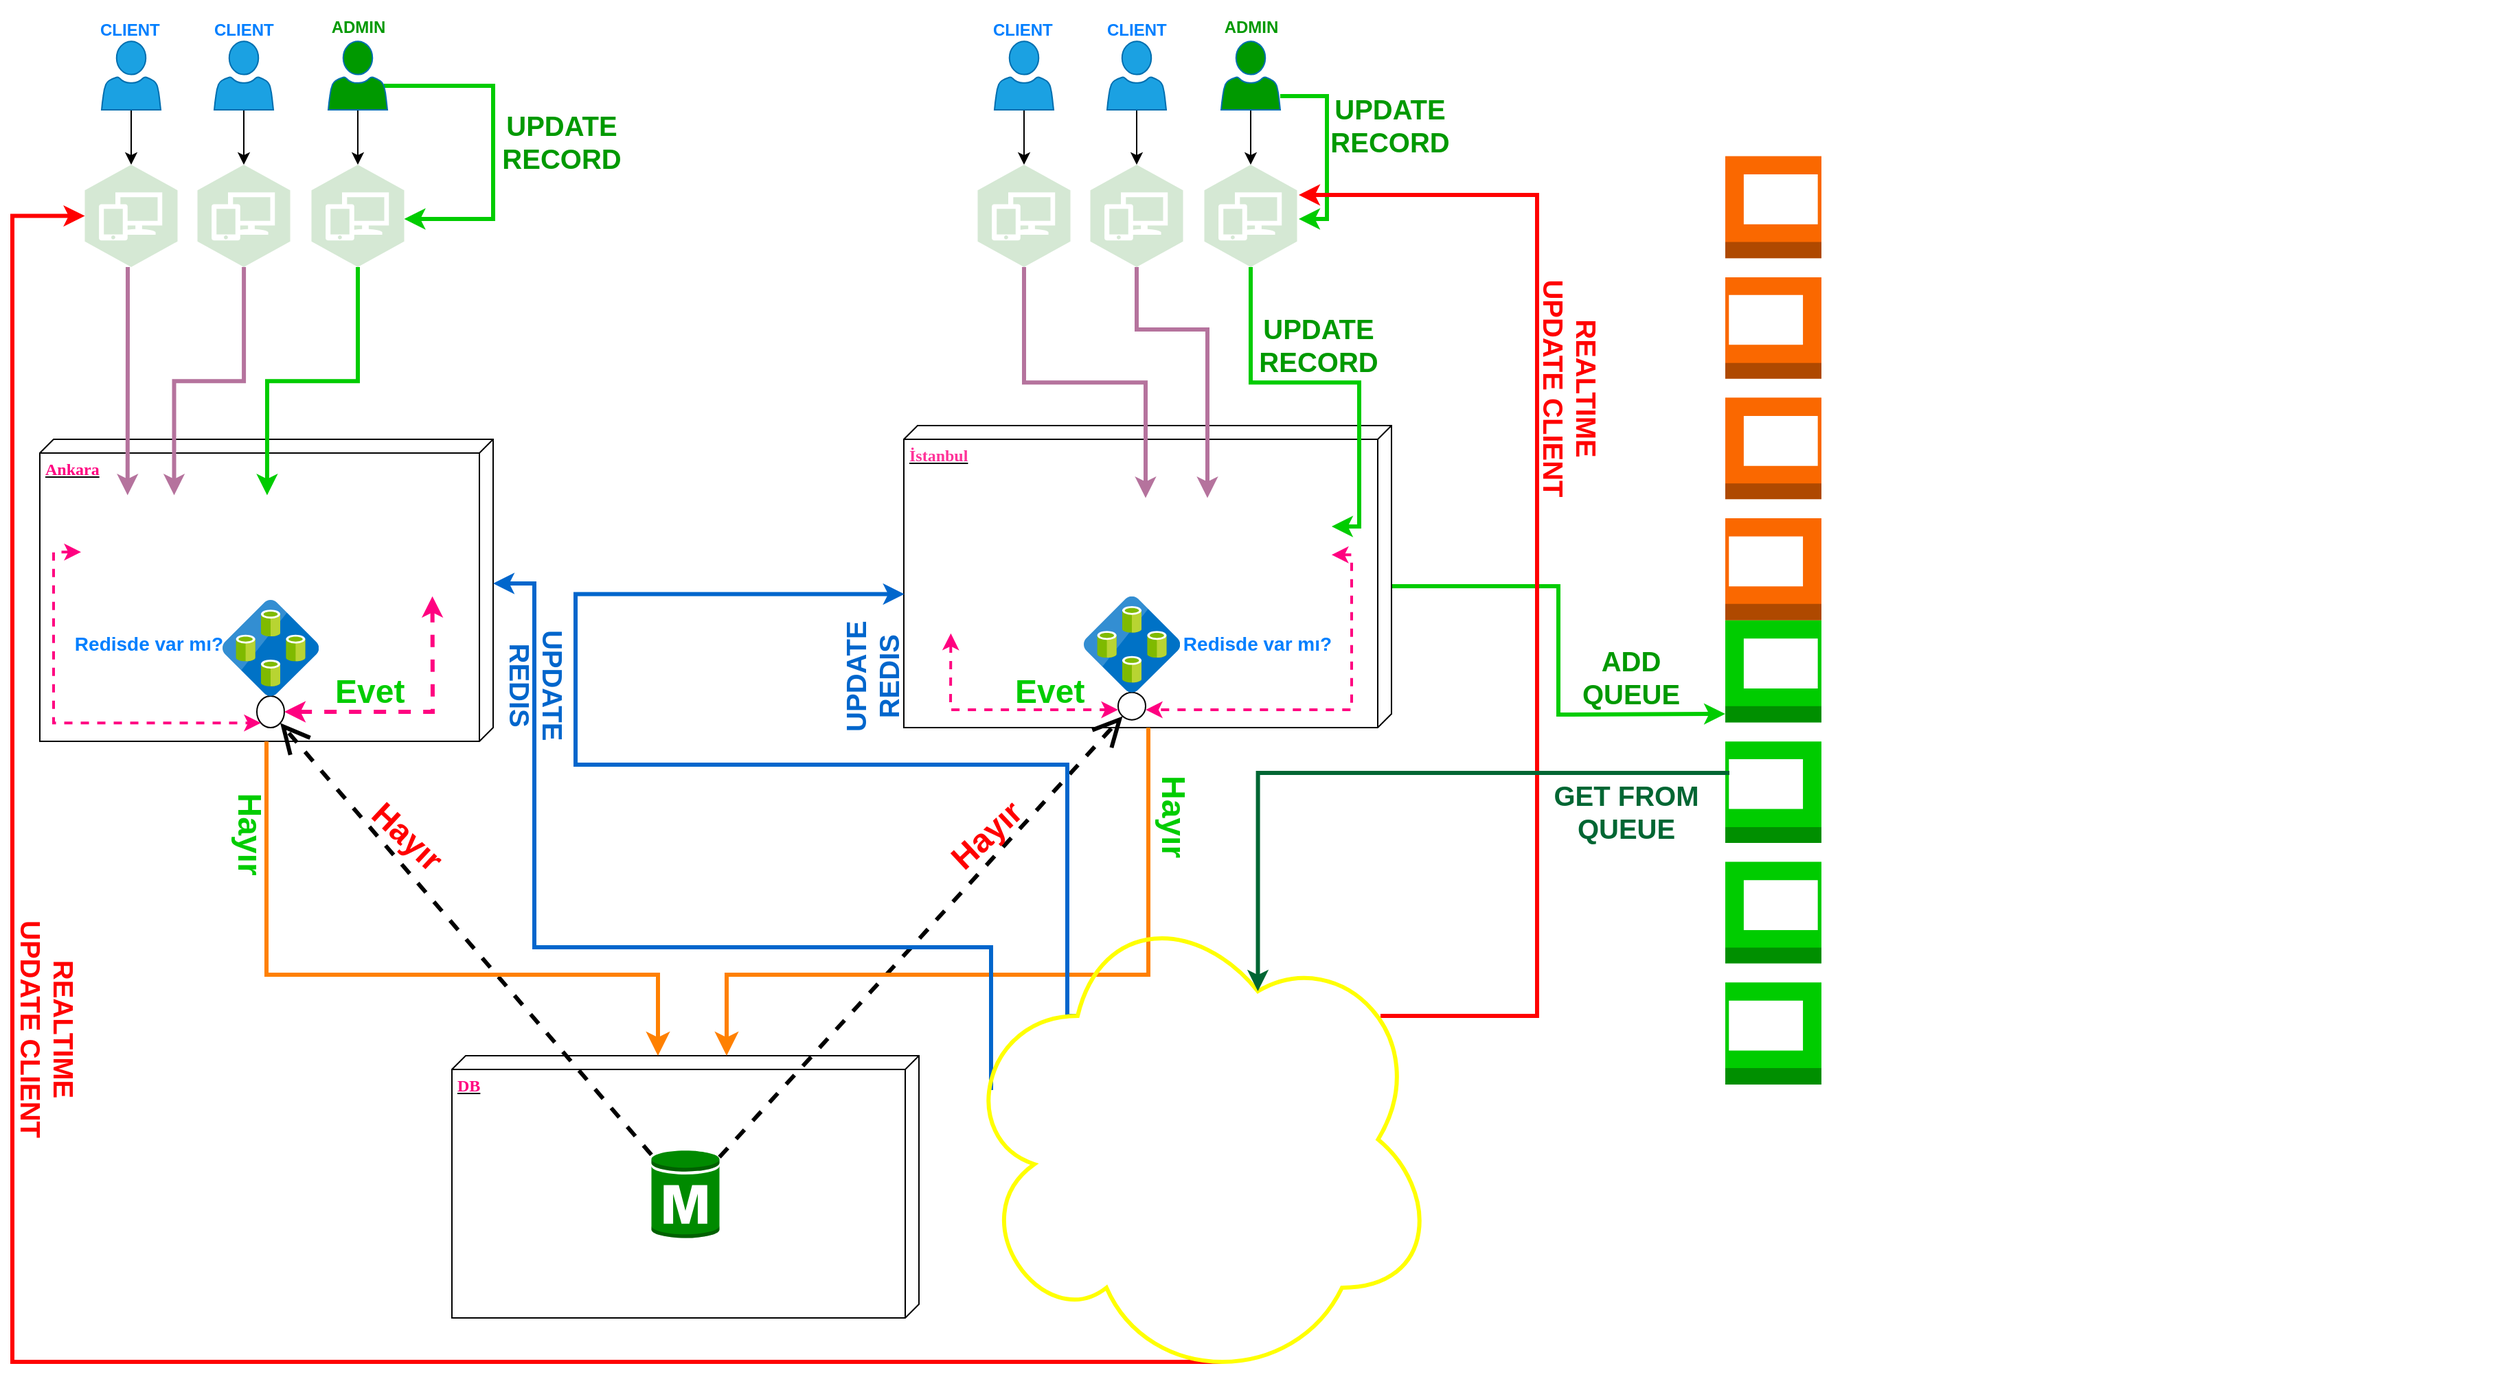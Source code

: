 <mxfile version="12.6.8" type="device"><diagram name="Page-1" id="5f0bae14-7c28-e335-631c-24af17079c00"><mxGraphModel dx="1896" dy="951" grid="1" gridSize="10" guides="1" tooltips="1" connect="1" arrows="1" fold="1" page="1" pageScale="1" pageWidth="1100" pageHeight="850" background="#ffffff" math="0" shadow="0"><root><mxCell id="0"/><mxCell id="1" parent="0"/><mxCell id="39150e848f15840c-1" value="&lt;b&gt;&lt;font color=&quot;#ff0080&quot;&gt;Ankara&lt;/font&gt;&lt;/b&gt;" style="verticalAlign=top;align=left;spacingTop=8;spacingLeft=2;spacingRight=12;shape=cube;size=10;direction=south;fontStyle=4;html=1;rounded=0;shadow=0;comic=0;labelBackgroundColor=none;strokeWidth=1;fontFamily=Verdana;fontSize=12" parent="1" vertex="1"><mxGeometry x="40" y="330" width="330" height="220" as="geometry"/></mxCell><mxCell id="Gszonmn0BmC_HVSUlxoq-52" style="edgeStyle=orthogonalEdgeStyle;rounded=0;orthogonalLoop=1;jettySize=auto;html=1;startArrow=none;startFill=0;endArrow=classic;endFill=1;strokeColor=#00CC00;strokeWidth=3;exitX=0.532;exitY=0;exitDx=0;exitDy=0;exitPerimeter=0;" parent="1" source="39150e848f15840c-2" edge="1"><mxGeometry relative="1" as="geometry"><mxPoint x="1267" y="530" as="targetPoint"/></mxGeometry></mxCell><mxCell id="39150e848f15840c-2" value="&lt;b&gt;&lt;font color=&quot;#ff3399&quot;&gt;İstanbul&lt;/font&gt;&lt;/b&gt;" style="verticalAlign=top;align=left;spacingTop=8;spacingLeft=2;spacingRight=12;shape=cube;size=10;direction=south;fontStyle=4;html=1;rounded=0;shadow=0;comic=0;labelBackgroundColor=none;strokeWidth=1;fontFamily=Verdana;fontSize=12;" parent="1" vertex="1"><mxGeometry x="669" y="320" width="355" height="220" as="geometry"/></mxCell><mxCell id="39150e848f15840c-3" value="&lt;b&gt;&lt;font color=&quot;#ff0080&quot;&gt;DB&lt;/font&gt;&lt;/b&gt;" style="verticalAlign=top;align=left;spacingTop=8;spacingLeft=2;spacingRight=12;shape=cube;size=10;direction=south;fontStyle=4;html=1;rounded=0;shadow=0;comic=0;labelBackgroundColor=none;strokeWidth=1;fontFamily=Verdana;fontSize=12" parent="1" vertex="1"><mxGeometry x="340" y="779" width="340" height="191" as="geometry"/></mxCell><mxCell id="39150e848f15840c-6" value="" style="ellipse;whiteSpace=wrap;html=1;rounded=0;shadow=0;comic=0;labelBackgroundColor=none;strokeWidth=1;fontFamily=Verdana;fontSize=12;align=center;" parent="1" vertex="1"><mxGeometry x="198" y="517" width="20" height="23" as="geometry"/></mxCell><mxCell id="39150e848f15840c-9" value="" style="ellipse;whiteSpace=wrap;html=1;rounded=0;shadow=0;comic=0;labelBackgroundColor=none;strokeWidth=1;fontFamily=Verdana;fontSize=12;align=center;" parent="1" vertex="1"><mxGeometry x="825" y="514.32" width="20" height="20" as="geometry"/></mxCell><mxCell id="39150e848f15840c-11" style="edgeStyle=none;rounded=0;html=1;dashed=1;labelBackgroundColor=none;startArrow=none;startFill=0;startSize=8;endArrow=open;endFill=0;endSize=16;fontFamily=Verdana;fontSize=12;strokeWidth=3;" parent="1" source="AVmL9xu2uvSIAFPvdRcr-10" target="39150e848f15840c-6" edge="1"><mxGeometry relative="1" as="geometry"><mxPoint x="398.776" y="705" as="sourcePoint"/></mxGeometry></mxCell><mxCell id="39150e848f15840c-12" style="edgeStyle=none;rounded=0;html=1;dashed=1;labelBackgroundColor=none;startArrow=none;startFill=0;startSize=8;endArrow=open;endFill=0;endSize=16;fontFamily=Verdana;fontSize=12;strokeWidth=3;" parent="1" source="AVmL9xu2uvSIAFPvdRcr-10" target="39150e848f15840c-9" edge="1"><mxGeometry relative="1" as="geometry"><mxPoint x="441.224" y="705" as="sourcePoint"/></mxGeometry></mxCell><mxCell id="39150e848f15840c-17" style="edgeStyle=orthogonalEdgeStyle;rounded=0;html=1;labelBackgroundColor=none;startArrow=classic;startFill=1;startSize=8;endArrow=none;endFill=0;endSize=16;fontFamily=Verdana;fontSize=12;strokeColor=#FF8000;strokeWidth=3;" parent="1" source="39150e848f15840c-3" target="39150e848f15840c-2" edge="1"><mxGeometry relative="1" as="geometry"><Array as="points"><mxPoint x="540" y="720"/><mxPoint x="847" y="720"/></Array></mxGeometry></mxCell><mxCell id="39150e848f15840c-18" style="edgeStyle=orthogonalEdgeStyle;rounded=0;html=1;labelBackgroundColor=none;startArrow=classic;startFill=1;startSize=8;endArrow=none;endFill=0;endSize=16;fontFamily=Verdana;fontSize=12;strokeColor=#FF8000;strokeWidth=3;" parent="1" source="39150e848f15840c-3" target="39150e848f15840c-1" edge="1"><mxGeometry relative="1" as="geometry"><Array as="points"><mxPoint x="490" y="720"/><mxPoint x="205" y="720"/></Array></mxGeometry></mxCell><mxCell id="AVmL9xu2uvSIAFPvdRcr-10" value="" style="outlineConnect=0;dashed=0;verticalLabelPosition=bottom;verticalAlign=top;align=center;html=1;shape=mxgraph.aws3.rds_db_instance;fillColor=#008a00;strokeColor=#005700;fontColor=#ffffff;" parent="1" vertex="1"><mxGeometry x="485.25" y="847" width="49.5" height="66" as="geometry"/></mxCell><mxCell id="AVmL9xu2uvSIAFPvdRcr-43" style="edgeStyle=orthogonalEdgeStyle;rounded=0;orthogonalLoop=1;jettySize=auto;html=1;entryX=0.5;entryY=0;entryDx=0;entryDy=0;entryPerimeter=0;" parent="1" source="AVmL9xu2uvSIAFPvdRcr-30" target="AVmL9xu2uvSIAFPvdRcr-36" edge="1"><mxGeometry relative="1" as="geometry"/></mxCell><mxCell id="AVmL9xu2uvSIAFPvdRcr-30" value="" style="pointerEvents=1;shadow=0;dashed=0;html=1;strokeColor=#006EAF;labelPosition=center;verticalLabelPosition=bottom;verticalAlign=top;align=center;fillColor=#1ba1e2;shape=mxgraph.mscae.intune.account_portal;fontColor=#ffffff;" parent="1" vertex="1"><mxGeometry x="85" y="40" width="43" height="50" as="geometry"/></mxCell><mxCell id="AVmL9xu2uvSIAFPvdRcr-44" style="edgeStyle=orthogonalEdgeStyle;rounded=0;orthogonalLoop=1;jettySize=auto;html=1;entryX=0.5;entryY=0;entryDx=0;entryDy=0;entryPerimeter=0;" parent="1" source="AVmL9xu2uvSIAFPvdRcr-31" target="AVmL9xu2uvSIAFPvdRcr-37" edge="1"><mxGeometry relative="1" as="geometry"/></mxCell><mxCell id="AVmL9xu2uvSIAFPvdRcr-31" value="" style="pointerEvents=1;shadow=0;dashed=0;html=1;strokeColor=#006EAF;labelPosition=center;verticalLabelPosition=bottom;verticalAlign=top;align=center;fillColor=#1ba1e2;shape=mxgraph.mscae.intune.account_portal;fontColor=#ffffff;" parent="1" vertex="1"><mxGeometry x="167" y="40" width="43" height="50" as="geometry"/></mxCell><mxCell id="Gszonmn0BmC_HVSUlxoq-28" style="rounded=0;orthogonalLoop=1;jettySize=auto;html=1;exitX=0.5;exitY=1;exitDx=0;exitDy=0;exitPerimeter=0;entryX=0.5;entryY=0;entryDx=0;entryDy=0;entryPerimeter=0;startArrow=none;startFill=0;endArrow=classic;endFill=1;" parent="1" source="AVmL9xu2uvSIAFPvdRcr-32" target="AVmL9xu2uvSIAFPvdRcr-38" edge="1"><mxGeometry relative="1" as="geometry"/></mxCell><mxCell id="Gszonmn0BmC_HVSUlxoq-83" style="edgeStyle=orthogonalEdgeStyle;rounded=0;orthogonalLoop=1;jettySize=auto;html=1;entryX=1;entryY=0.5;entryDx=0;entryDy=0;startArrow=none;startFill=0;endArrow=classic;endFill=1;strokeColor=#00CC00;strokeWidth=3;exitX=0.94;exitY=0.65;exitDx=0;exitDy=0;exitPerimeter=0;" parent="1" source="AVmL9xu2uvSIAFPvdRcr-32" target="AVmL9xu2uvSIAFPvdRcr-74" edge="1"><mxGeometry relative="1" as="geometry"><Array as="points"><mxPoint x="370" y="72"/><mxPoint x="370" y="170"/></Array></mxGeometry></mxCell><mxCell id="AVmL9xu2uvSIAFPvdRcr-32" value="" style="pointerEvents=1;shadow=0;dashed=0;html=1;strokeColor=#006EAF;labelPosition=center;verticalLabelPosition=bottom;verticalAlign=top;align=center;fillColor=#009900;shape=mxgraph.mscae.intune.account_portal;fontColor=#ffffff;" parent="1" vertex="1"><mxGeometry x="250" y="40" width="43" height="50" as="geometry"/></mxCell><mxCell id="AVmL9xu2uvSIAFPvdRcr-49" style="edgeStyle=orthogonalEdgeStyle;rounded=0;orthogonalLoop=1;jettySize=auto;html=1;entryX=0.5;entryY=0;entryDx=0;entryDy=0;entryPerimeter=0;" parent="1" source="AVmL9xu2uvSIAFPvdRcr-33" target="AVmL9xu2uvSIAFPvdRcr-39" edge="1"><mxGeometry relative="1" as="geometry"/></mxCell><mxCell id="AVmL9xu2uvSIAFPvdRcr-33" value="" style="pointerEvents=1;shadow=0;dashed=0;html=1;strokeColor=#006EAF;labelPosition=center;verticalLabelPosition=bottom;verticalAlign=top;align=center;fillColor=#1ba1e2;shape=mxgraph.mscae.intune.account_portal;fontColor=#ffffff;" parent="1" vertex="1"><mxGeometry x="735" y="40" width="43" height="50" as="geometry"/></mxCell><mxCell id="AVmL9xu2uvSIAFPvdRcr-50" style="edgeStyle=orthogonalEdgeStyle;rounded=0;orthogonalLoop=1;jettySize=auto;html=1;entryX=0.5;entryY=0;entryDx=0;entryDy=0;entryPerimeter=0;" parent="1" source="AVmL9xu2uvSIAFPvdRcr-34" target="AVmL9xu2uvSIAFPvdRcr-40" edge="1"><mxGeometry relative="1" as="geometry"/></mxCell><mxCell id="AVmL9xu2uvSIAFPvdRcr-34" value="" style="pointerEvents=1;shadow=0;dashed=0;html=1;strokeColor=#006EAF;labelPosition=center;verticalLabelPosition=bottom;verticalAlign=top;align=center;fillColor=#1ba1e2;shape=mxgraph.mscae.intune.account_portal;fontColor=#ffffff;" parent="1" vertex="1"><mxGeometry x="817" y="40" width="43" height="50" as="geometry"/></mxCell><mxCell id="AVmL9xu2uvSIAFPvdRcr-51" style="edgeStyle=orthogonalEdgeStyle;rounded=0;orthogonalLoop=1;jettySize=auto;html=1;entryX=0.5;entryY=0;entryDx=0;entryDy=0;entryPerimeter=0;" parent="1" source="AVmL9xu2uvSIAFPvdRcr-35" target="AVmL9xu2uvSIAFPvdRcr-41" edge="1"><mxGeometry relative="1" as="geometry"/></mxCell><mxCell id="Gszonmn0BmC_HVSUlxoq-50" style="edgeStyle=orthogonalEdgeStyle;rounded=0;orthogonalLoop=1;jettySize=auto;html=1;entryX=1;entryY=0.5;entryDx=0;entryDy=0;startArrow=none;startFill=0;endArrow=classic;endFill=1;strokeWidth=3;strokeColor=#00CC00;" parent="1" source="AVmL9xu2uvSIAFPvdRcr-35" target="AVmL9xu2uvSIAFPvdRcr-73" edge="1"><mxGeometry relative="1" as="geometry"><Array as="points"><mxPoint x="977" y="80"/><mxPoint x="977" y="170"/></Array></mxGeometry></mxCell><mxCell id="AVmL9xu2uvSIAFPvdRcr-35" value="" style="pointerEvents=1;shadow=0;dashed=0;html=1;strokeColor=#006EAF;labelPosition=center;verticalLabelPosition=bottom;verticalAlign=top;align=center;fillColor=#009900;shape=mxgraph.mscae.intune.account_portal;fontColor=#ffffff;" parent="1" vertex="1"><mxGeometry x="900" y="40" width="43" height="50" as="geometry"/></mxCell><mxCell id="AVmL9xu2uvSIAFPvdRcr-52" style="edgeStyle=orthogonalEdgeStyle;rounded=0;orthogonalLoop=1;jettySize=auto;html=1;entryX=0.25;entryY=0;entryDx=0;entryDy=0;strokeColor=#B5739D;strokeWidth=3;" parent="1" source="AVmL9xu2uvSIAFPvdRcr-36" target="AVmL9xu2uvSIAFPvdRcr-103" edge="1"><mxGeometry relative="1" as="geometry"><mxPoint x="109.95" y="304.98" as="targetPoint"/><Array as="points"><mxPoint x="104" y="240"/><mxPoint x="104" y="240"/></Array></mxGeometry></mxCell><mxCell id="AVmL9xu2uvSIAFPvdRcr-36" value="" style="outlineConnect=0;dashed=0;verticalLabelPosition=bottom;verticalAlign=top;align=center;html=1;shape=mxgraph.aws3.workspaces;fillColor=#d5e8d4;gradientDirection=north;strokeColor=#82b366;" parent="1" vertex="1"><mxGeometry x="72.75" y="130" width="67.5" height="74.5" as="geometry"/></mxCell><mxCell id="AVmL9xu2uvSIAFPvdRcr-53" style="edgeStyle=orthogonalEdgeStyle;rounded=0;orthogonalLoop=1;jettySize=auto;html=1;strokeColor=#B5739D;strokeWidth=3;" parent="1" source="AVmL9xu2uvSIAFPvdRcr-37" target="AVmL9xu2uvSIAFPvdRcr-103" edge="1"><mxGeometry relative="1" as="geometry"><mxPoint x="145.95" y="304.02" as="targetPoint"/></mxGeometry></mxCell><mxCell id="AVmL9xu2uvSIAFPvdRcr-37" value="" style="outlineConnect=0;dashed=0;verticalLabelPosition=bottom;verticalAlign=top;align=center;html=1;shape=mxgraph.aws3.workspaces;fillColor=#d5e8d4;gradientDirection=north;strokeColor=#82b366;" parent="1" vertex="1"><mxGeometry x="154.75" y="130" width="67.5" height="74.5" as="geometry"/></mxCell><mxCell id="AVmL9xu2uvSIAFPvdRcr-55" style="edgeStyle=orthogonalEdgeStyle;rounded=0;orthogonalLoop=1;jettySize=auto;html=1;exitX=0.5;exitY=1;exitDx=0;exitDy=0;exitPerimeter=0;strokeColor=#00CC00;strokeWidth=3;entryX=1;entryY=0;entryDx=0;entryDy=0;" parent="1" source="AVmL9xu2uvSIAFPvdRcr-38" target="AVmL9xu2uvSIAFPvdRcr-103" edge="1"><mxGeometry relative="1" as="geometry"><mxPoint x="272" y="210" as="sourcePoint"/><mxPoint x="200" y="310" as="targetPoint"/></mxGeometry></mxCell><mxCell id="AVmL9xu2uvSIAFPvdRcr-38" value="" style="outlineConnect=0;dashed=0;verticalLabelPosition=bottom;verticalAlign=top;align=center;html=1;shape=mxgraph.aws3.workspaces;fillColor=#d5e8d4;gradientDirection=north;strokeColor=#82b366;" parent="1" vertex="1"><mxGeometry x="237.75" y="130" width="67.5" height="74.5" as="geometry"/></mxCell><mxCell id="AVmL9xu2uvSIAFPvdRcr-56" style="edgeStyle=orthogonalEdgeStyle;rounded=0;orthogonalLoop=1;jettySize=auto;html=1;entryX=0;entryY=0;entryDx=0;entryDy=0;exitX=0.5;exitY=1;exitDx=0;exitDy=0;exitPerimeter=0;strokeColor=#B5739D;strokeWidth=3;" parent="1" source="AVmL9xu2uvSIAFPvdRcr-39" target="AVmL9xu2uvSIAFPvdRcr-104" edge="1"><mxGeometry relative="1" as="geometry"><mxPoint x="872.5" y="310" as="targetPoint"/></mxGeometry></mxCell><mxCell id="AVmL9xu2uvSIAFPvdRcr-39" value="" style="outlineConnect=0;dashed=0;verticalLabelPosition=bottom;verticalAlign=top;align=center;html=1;shape=mxgraph.aws3.workspaces;fillColor=#d5e8d4;gradientDirection=north;strokeColor=#82b366;" parent="1" vertex="1"><mxGeometry x="722.75" y="130" width="67.5" height="74.5" as="geometry"/></mxCell><mxCell id="AVmL9xu2uvSIAFPvdRcr-57" style="edgeStyle=orthogonalEdgeStyle;rounded=0;orthogonalLoop=1;jettySize=auto;html=1;exitX=0.5;exitY=1;exitDx=0;exitDy=0;strokeColor=#B5739D;strokeWidth=3;" parent="1" source="AVmL9xu2uvSIAFPvdRcr-71" target="AVmL9xu2uvSIAFPvdRcr-104" edge="1"><mxGeometry relative="1" as="geometry"><mxPoint x="910" y="310" as="targetPoint"/><Array as="points"><mxPoint x="839" y="250"/><mxPoint x="890" y="250"/></Array></mxGeometry></mxCell><mxCell id="AVmL9xu2uvSIAFPvdRcr-40" value="" style="outlineConnect=0;dashed=0;verticalLabelPosition=bottom;verticalAlign=top;align=center;html=1;shape=mxgraph.aws3.workspaces;fillColor=#d5e8d4;gradientDirection=north;strokeColor=#82b366;" parent="1" vertex="1"><mxGeometry x="804.75" y="130" width="67.5" height="74.5" as="geometry"/></mxCell><mxCell id="AVmL9xu2uvSIAFPvdRcr-41" value="" style="outlineConnect=0;dashed=0;verticalLabelPosition=bottom;verticalAlign=top;align=center;html=1;shape=mxgraph.aws3.workspaces;fillColor=#d5e8d4;gradientDirection=north;strokeColor=#82b366;" parent="1" vertex="1"><mxGeometry x="887.75" y="130" width="67.5" height="74.5" as="geometry"/></mxCell><mxCell id="AVmL9xu2uvSIAFPvdRcr-54" style="edgeStyle=orthogonalEdgeStyle;rounded=0;orthogonalLoop=1;jettySize=auto;html=1;entryX=0.58;entryY=0.017;entryDx=0;entryDy=0;entryPerimeter=0;" parent="1" edge="1"><mxGeometry relative="1" as="geometry"><mxPoint x="147" y="391" as="sourcePoint"/><mxPoint x="147" y="391.02" as="targetPoint"/></mxGeometry></mxCell><mxCell id="AVmL9xu2uvSIAFPvdRcr-71" value="" style="shape=image;imageAspect=0;aspect=fixed;verticalLabelPosition=bottom;verticalAlign=top;image=https://angular.io/assets/images/logos/angular/angular.svg;" parent="1" vertex="1"><mxGeometry x="803.5" y="134.5" width="70" height="70" as="geometry"/></mxCell><mxCell id="AVmL9xu2uvSIAFPvdRcr-72" value="" style="shape=image;imageAspect=0;aspect=fixed;verticalLabelPosition=bottom;verticalAlign=top;image=https://angular.io/assets/images/logos/angular/angular.svg;" parent="1" vertex="1"><mxGeometry x="721.5" y="132.25" width="70" height="70" as="geometry"/></mxCell><mxCell id="Gszonmn0BmC_HVSUlxoq-38" style="edgeStyle=orthogonalEdgeStyle;rounded=0;orthogonalLoop=1;jettySize=auto;html=1;entryX=1;entryY=0.25;entryDx=0;entryDy=0;startArrow=none;startFill=0;endArrow=classic;endFill=1;strokeWidth=3;fillColor=#d5e8d4;strokeColor=#00CC00;" parent="1" source="AVmL9xu2uvSIAFPvdRcr-73" target="AVmL9xu2uvSIAFPvdRcr-104" edge="1"><mxGeometry relative="1" as="geometry"/></mxCell><mxCell id="AVmL9xu2uvSIAFPvdRcr-73" value="" style="shape=image;imageAspect=0;aspect=fixed;verticalLabelPosition=bottom;verticalAlign=top;image=https://angular.io/assets/images/logos/angular/angular.svg;" parent="1" vertex="1"><mxGeometry x="886.5" y="134.5" width="70" height="70" as="geometry"/></mxCell><mxCell id="AVmL9xu2uvSIAFPvdRcr-74" value="" style="shape=image;imageAspect=0;aspect=fixed;verticalLabelPosition=bottom;verticalAlign=top;image=https://angular.io/assets/images/logos/angular/angular.svg;" parent="1" vertex="1"><mxGeometry x="235.25" y="134.5" width="70" height="70" as="geometry"/></mxCell><mxCell id="AVmL9xu2uvSIAFPvdRcr-75" value="" style="shape=image;imageAspect=0;aspect=fixed;verticalLabelPosition=bottom;verticalAlign=top;image=https://angular.io/assets/images/logos/angular/angular.svg;" parent="1" vertex="1"><mxGeometry x="152.25" y="132.25" width="70" height="70" as="geometry"/></mxCell><mxCell id="Gszonmn0BmC_HVSUlxoq-70" style="edgeStyle=orthogonalEdgeStyle;rounded=0;orthogonalLoop=1;jettySize=auto;html=1;entryX=0.55;entryY=0.95;entryDx=0;entryDy=0;entryPerimeter=0;startArrow=classic;startFill=1;endArrow=none;endFill=0;strokeColor=#FF0000;strokeWidth=3;" parent="1" source="AVmL9xu2uvSIAFPvdRcr-76" target="Gszonmn0BmC_HVSUlxoq-48" edge="1"><mxGeometry relative="1" as="geometry"><Array as="points"><mxPoint x="20" y="167"/><mxPoint x="20" y="1002"/></Array></mxGeometry></mxCell><mxCell id="AVmL9xu2uvSIAFPvdRcr-76" value="" style="shape=image;imageAspect=0;aspect=fixed;verticalLabelPosition=bottom;verticalAlign=top;image=https://angular.io/assets/images/logos/angular/angular.svg;" parent="1" vertex="1"><mxGeometry x="72.75" y="132.25" width="70" height="70" as="geometry"/></mxCell><mxCell id="AVmL9xu2uvSIAFPvdRcr-77" value="" style="shape=image;imageAspect=0;aspect=fixed;verticalLabelPosition=bottom;verticalAlign=top;image=https://safenet.gemalto.de/uploadedImages/images/Logos/mongodb-logo.png;" parent="1" vertex="1"><mxGeometry x="326.82" y="860" width="363.18" height="132" as="geometry"/></mxCell><mxCell id="AVmL9xu2uvSIAFPvdRcr-80" value="" style="group" parent="1" vertex="1" connectable="0"><mxGeometry x="1210" y="10" width="620" height="790" as="geometry"/></mxCell><mxCell id="AVmL9xu2uvSIAFPvdRcr-60" value="" style="outlineConnect=0;dashed=0;verticalLabelPosition=bottom;verticalAlign=top;align=center;html=1;shape=mxgraph.aws3.forums;fillColor=#fa6800;strokeColor=#C73500;fontColor=#ffffff;" parent="AVmL9xu2uvSIAFPvdRcr-80" vertex="1"><mxGeometry x="57" y="113.748" width="70" height="338.126" as="geometry"/></mxCell><mxCell id="AVmL9xu2uvSIAFPvdRcr-62" value="" style="outlineConnect=0;dashed=0;verticalLabelPosition=bottom;verticalAlign=top;align=center;html=1;shape=mxgraph.aws3.forums;fillColor=#00CC00;strokeColor=#C73500;fontColor=#ffffff;" parent="AVmL9xu2uvSIAFPvdRcr-80" vertex="1"><mxGeometry x="57" y="451.874" width="70" height="338.126" as="geometry"/></mxCell><mxCell id="AVmL9xu2uvSIAFPvdRcr-79" value="" style="shape=image;imageAspect=0;aspect=fixed;verticalLabelPosition=bottom;verticalAlign=top;image=https://upload.wikimedia.org/wikipedia/commons/thumb/7/71/RabbitMQ_logo.svg/1280px-RabbitMQ_logo.svg.png;" parent="AVmL9xu2uvSIAFPvdRcr-80" vertex="1"><mxGeometry x="-47" y="67" width="270" height="42.24" as="geometry"/></mxCell><mxCell id="Gszonmn0BmC_HVSUlxoq-15" style="edgeStyle=elbowEdgeStyle;rounded=0;orthogonalLoop=1;jettySize=auto;html=1;dashed=1;startArrow=classic;startFill=1;exitX=0.25;exitY=1;exitDx=0;exitDy=0;strokeWidth=2;strokeColor=#FF0080;" parent="1" source="AVmL9xu2uvSIAFPvdRcr-83" edge="1"><mxGeometry relative="1" as="geometry"><mxPoint x="825" y="527" as="targetPoint"/><Array as="points"><mxPoint x="703" y="507"/></Array></mxGeometry></mxCell><mxCell id="AVmL9xu2uvSIAFPvdRcr-83" value="" style="shape=image;imageAspect=0;aspect=fixed;verticalLabelPosition=bottom;verticalAlign=top;image=https://secure.meetupstatic.com/photos/event/7/5/d/d/600_484410173.jpeg;" parent="1" vertex="1"><mxGeometry x="669.34" y="357" width="135.41" height="114.32" as="geometry"/></mxCell><mxCell id="Gszonmn0BmC_HVSUlxoq-24" style="edgeStyle=elbowEdgeStyle;rounded=0;orthogonalLoop=1;jettySize=auto;html=1;exitX=0.75;exitY=1;exitDx=0;exitDy=0;entryX=1;entryY=0.5;entryDx=0;entryDy=0;dashed=1;startArrow=classic;startFill=1;strokeWidth=3;strokeColor=#FF0080;" parent="1" source="AVmL9xu2uvSIAFPvdRcr-93" target="39150e848f15840c-6" edge="1"><mxGeometry relative="1" as="geometry"><Array as="points"><mxPoint x="326" y="487"/><mxPoint x="294" y="487"/></Array></mxGeometry></mxCell><mxCell id="AVmL9xu2uvSIAFPvdRcr-93" value="" style="shape=image;imageAspect=0;aspect=fixed;verticalLabelPosition=bottom;verticalAlign=top;image=https://secure.meetupstatic.com/photos/event/7/5/d/d/600_484410173.jpeg;" parent="1" vertex="1"><mxGeometry x="230" y="336.5" width="127.71" height="107.82" as="geometry"/></mxCell><mxCell id="Gszonmn0BmC_HVSUlxoq-23" style="edgeStyle=elbowEdgeStyle;rounded=0;orthogonalLoop=1;jettySize=auto;html=1;exitX=0;exitY=0.5;exitDx=0;exitDy=0;entryX=0;entryY=1;entryDx=0;entryDy=0;dashed=1;startArrow=classic;startFill=1;strokeColor=#FF0080;strokeWidth=2;" parent="1" source="AVmL9xu2uvSIAFPvdRcr-103" target="39150e848f15840c-6" edge="1"><mxGeometry relative="1" as="geometry"><Array as="points"><mxPoint x="50" y="477"/></Array></mxGeometry></mxCell><mxCell id="AVmL9xu2uvSIAFPvdRcr-103" value="" style="shape=image;imageAspect=0;aspect=fixed;verticalLabelPosition=bottom;verticalAlign=top;image=https://upload.wikimedia.org/wikipedia/commons/thumb/d/d9/Node.js_logo.svg/590px-Node.js_logo.svg.png;" parent="1" vertex="1"><mxGeometry x="70" y="370.74" width="135.46" height="82.84" as="geometry"/></mxCell><mxCell id="Gszonmn0BmC_HVSUlxoq-16" style="edgeStyle=elbowEdgeStyle;rounded=0;orthogonalLoop=1;jettySize=auto;html=1;exitX=1;exitY=0.5;exitDx=0;exitDy=0;entryX=0.941;entryY=0.504;entryDx=0;entryDy=0;entryPerimeter=0;dashed=1;startArrow=classic;startFill=1;strokeColor=#FF0080;strokeWidth=2;" parent="1" source="AVmL9xu2uvSIAFPvdRcr-104" target="39150e848f15840c-2" edge="1"><mxGeometry relative="1" as="geometry"><Array as="points"><mxPoint x="995" y="477"/><mxPoint x="955" y="497"/></Array></mxGeometry></mxCell><mxCell id="AVmL9xu2uvSIAFPvdRcr-104" value="" style="shape=image;imageAspect=0;aspect=fixed;verticalLabelPosition=bottom;verticalAlign=top;image=https://upload.wikimedia.org/wikipedia/commons/thumb/d/d9/Node.js_logo.svg/590px-Node.js_logo.svg.png;" parent="1" vertex="1"><mxGeometry x="845" y="372.74" width="135.46" height="82.84" as="geometry"/></mxCell><mxCell id="Gszonmn0BmC_HVSUlxoq-5" value="" style="aspect=fixed;html=1;points=[];align=center;image;fontSize=12;image=img/lib/mscae/Elastic_Database_Pools.svg;" parent="1" vertex="1"><mxGeometry x="173" y="447" width="70" height="70" as="geometry"/></mxCell><mxCell id="Gszonmn0BmC_HVSUlxoq-7" value="" style="aspect=fixed;html=1;points=[];align=center;image;fontSize=12;image=img/lib/mscae/Elastic_Database_Pools.svg;" parent="1" vertex="1"><mxGeometry x="800" y="444.32" width="70" height="70" as="geometry"/></mxCell><mxCell id="Gszonmn0BmC_HVSUlxoq-18" value="&lt;h1&gt;&lt;font color=&quot;#ff0000&quot;&gt;Hayır&lt;/font&gt;&lt;/h1&gt;" style="text;html=1;strokeColor=none;fillColor=none;spacing=5;spacingTop=-20;whiteSpace=wrap;overflow=hidden;rounded=0;dashed=1;rotation=-43;" parent="1" vertex="1"><mxGeometry x="693" y="595" width="80" height="40" as="geometry"/></mxCell><mxCell id="Gszonmn0BmC_HVSUlxoq-19" value="&lt;h1&gt;&lt;font color=&quot;#00cc00&quot;&gt;Evet&lt;/font&gt;&lt;/h1&gt;" style="text;html=1;strokeColor=none;fillColor=none;spacing=5;spacingTop=-20;whiteSpace=wrap;overflow=hidden;rounded=0;dashed=1;rotation=0;" parent="1" vertex="1"><mxGeometry x="745" y="494.32" width="80" height="40" as="geometry"/></mxCell><mxCell id="Gszonmn0BmC_HVSUlxoq-20" value="&lt;b&gt;&lt;font color=&quot;#007fff&quot; style=&quot;font-size: 14px&quot;&gt;Redisde var mı?&lt;/font&gt;&lt;/b&gt;" style="text;html=1;strokeColor=none;fillColor=none;align=center;verticalAlign=middle;whiteSpace=wrap;rounded=0;dashed=1;" parent="1" vertex="1"><mxGeometry x="866.5" y="469.32" width="118.5" height="20" as="geometry"/></mxCell><mxCell id="Gszonmn0BmC_HVSUlxoq-22" value="&lt;b&gt;&lt;font color=&quot;#007fff&quot; style=&quot;font-size: 14px&quot;&gt;Redisde var mı?&lt;/font&gt;&lt;/b&gt;" style="text;html=1;strokeColor=none;fillColor=none;align=center;verticalAlign=middle;whiteSpace=wrap;rounded=0;dashed=1;" parent="1" vertex="1"><mxGeometry x="60" y="469.32" width="118.5" height="20" as="geometry"/></mxCell><mxCell id="Gszonmn0BmC_HVSUlxoq-25" value="&lt;h1&gt;&lt;font color=&quot;#00cc00&quot;&gt;Evet&lt;/font&gt;&lt;/h1&gt;" style="text;html=1;strokeColor=none;fillColor=none;spacing=5;spacingTop=-20;whiteSpace=wrap;overflow=hidden;rounded=0;dashed=1;rotation=0;" parent="1" vertex="1"><mxGeometry x="250" y="494.32" width="80" height="40" as="geometry"/></mxCell><mxCell id="Gszonmn0BmC_HVSUlxoq-26" value="&lt;h1&gt;&lt;font color=&quot;#ff0000&quot;&gt;Hayır&lt;/font&gt;&lt;/h1&gt;" style="text;html=1;strokeColor=none;fillColor=none;spacing=5;spacingTop=-20;whiteSpace=wrap;overflow=hidden;rounded=0;dashed=1;rotation=43;" parent="1" vertex="1"><mxGeometry x="270.71" y="603" width="80" height="40" as="geometry"/></mxCell><mxCell id="Gszonmn0BmC_HVSUlxoq-29" value="&lt;b&gt;&lt;font color=&quot;#009900&quot;&gt;ADMIN&lt;/font&gt;&lt;/b&gt;" style="text;html=1;strokeColor=none;fillColor=none;align=center;verticalAlign=middle;whiteSpace=wrap;rounded=0;" parent="1" vertex="1"><mxGeometry x="901.5" y="20" width="40" height="20" as="geometry"/></mxCell><mxCell id="Gszonmn0BmC_HVSUlxoq-31" value="&lt;b&gt;&lt;font color=&quot;#007fff&quot;&gt;CLIENT&lt;/font&gt;&lt;/b&gt;" style="text;html=1;" parent="1" vertex="1"><mxGeometry x="814.5" y="18" width="52.5" height="30" as="geometry"/></mxCell><mxCell id="Gszonmn0BmC_HVSUlxoq-32" value="&lt;b&gt;&lt;font color=&quot;#007fff&quot;&gt;CLIENT&lt;/font&gt;&lt;/b&gt;" style="text;html=1;" parent="1" vertex="1"><mxGeometry x="81.5" y="18" width="52.5" height="30" as="geometry"/></mxCell><mxCell id="Gszonmn0BmC_HVSUlxoq-33" value="&lt;b&gt;&lt;font color=&quot;#009900&quot;&gt;ADMIN&lt;/font&gt;&lt;/b&gt;" style="text;html=1;strokeColor=none;fillColor=none;align=center;verticalAlign=middle;whiteSpace=wrap;rounded=0;" parent="1" vertex="1"><mxGeometry x="251.5" y="20" width="40" height="20" as="geometry"/></mxCell><mxCell id="Gszonmn0BmC_HVSUlxoq-34" value="&lt;b&gt;&lt;font color=&quot;#007fff&quot;&gt;CLIENT&lt;/font&gt;&lt;/b&gt;" style="text;html=1;" parent="1" vertex="1"><mxGeometry x="732.25" y="18" width="52.5" height="30" as="geometry"/></mxCell><mxCell id="Gszonmn0BmC_HVSUlxoq-36" value="&lt;b&gt;&lt;font color=&quot;#007fff&quot;&gt;CLIENT&lt;/font&gt;&lt;/b&gt;" style="text;html=1;" parent="1" vertex="1"><mxGeometry x="164.5" y="18" width="52.5" height="30" as="geometry"/></mxCell><mxCell id="Gszonmn0BmC_HVSUlxoq-39" value="&lt;b style=&quot;font-size: 20px&quot;&gt;&lt;font color=&quot;#009900&quot; style=&quot;font-size: 20px&quot;&gt;UPDATE RECORD&lt;br&gt;&lt;br&gt;&lt;/font&gt;&lt;/b&gt;" style="text;html=1;strokeColor=none;fillColor=none;align=center;verticalAlign=middle;whiteSpace=wrap;rounded=0;" parent="1" vertex="1"><mxGeometry x="1003" y="103" width="40" height="20" as="geometry"/></mxCell><mxCell id="Gszonmn0BmC_HVSUlxoq-41" value="&lt;b style=&quot;font-size: 20px&quot;&gt;&lt;font color=&quot;#009900&quot; style=&quot;font-size: 20px&quot;&gt;UPDATE RECORD&lt;br&gt;&lt;br&gt;&lt;/font&gt;&lt;/b&gt;" style="text;html=1;strokeColor=none;fillColor=none;align=center;verticalAlign=middle;whiteSpace=wrap;rounded=0;" parent="1" vertex="1"><mxGeometry x="951" y="263" width="40" height="20" as="geometry"/></mxCell><mxCell id="Gszonmn0BmC_HVSUlxoq-43" value="" style="shape=image;imageAspect=0;aspect=fixed;verticalLabelPosition=bottom;verticalAlign=top;fillColor=#009900;image=https://mherman.org/microservice-movies/images/microservices.png;" parent="1" vertex="1"><mxGeometry x="781.29" y="720" width="193" height="193" as="geometry"/></mxCell><mxCell id="Gszonmn0BmC_HVSUlxoq-44" value="" style="shape=image;imageAspect=0;aspect=fixed;verticalLabelPosition=bottom;verticalAlign=top;fillColor=#009900;image=https://lh3.googleusercontent.com/proxy/YVcgpmFqh-6wMr4bDfVXwDY4W9iBSavhi-ywliY6dHb2rY_Xq0BpjaEJ8sQZACw0NyajeWntGnT6iafZaEZFU9KGF3Eh-Xc5FTysL-rduX0yLWia9hvcEdBq;" parent="1" vertex="1"><mxGeometry x="781.29" y="876.57" width="237" height="71" as="geometry"/></mxCell><mxCell id="Gszonmn0BmC_HVSUlxoq-66" style="edgeStyle=orthogonalEdgeStyle;rounded=0;orthogonalLoop=1;jettySize=auto;html=1;entryX=0;entryY=0;entryDx=105;entryDy=0;entryPerimeter=0;startArrow=none;startFill=0;endArrow=classic;endFill=1;strokeColor=#0066CC;strokeWidth=3;exitX=0.07;exitY=0.4;exitDx=0;exitDy=0;exitPerimeter=0;" parent="1" source="Gszonmn0BmC_HVSUlxoq-48" target="39150e848f15840c-1" edge="1"><mxGeometry relative="1" as="geometry"><mxPoint x="690" y="770" as="sourcePoint"/><Array as="points"><mxPoint x="733" y="700"/><mxPoint x="400" y="700"/><mxPoint x="400" y="435"/></Array></mxGeometry></mxCell><mxCell id="Gszonmn0BmC_HVSUlxoq-67" style="edgeStyle=orthogonalEdgeStyle;rounded=0;orthogonalLoop=1;jettySize=auto;html=1;exitX=0.25;exitY=0.25;exitDx=0;exitDy=0;exitPerimeter=0;entryX=0;entryY=0.75;entryDx=0;entryDy=0;startArrow=none;startFill=0;endArrow=classic;endFill=1;strokeColor=#0066CC;strokeWidth=3;" parent="1" source="Gszonmn0BmC_HVSUlxoq-48" target="AVmL9xu2uvSIAFPvdRcr-83" edge="1"><mxGeometry relative="1" as="geometry"><mxPoint x="727.5" y="637" as="sourcePoint"/><Array as="points"><mxPoint x="788" y="567"/><mxPoint x="430" y="567"/><mxPoint x="430" y="443"/></Array></mxGeometry></mxCell><mxCell id="Gszonmn0BmC_HVSUlxoq-71" style="edgeStyle=orthogonalEdgeStyle;rounded=0;orthogonalLoop=1;jettySize=auto;html=1;exitX=0.88;exitY=0.25;exitDx=0;exitDy=0;exitPerimeter=0;entryX=1;entryY=0.25;entryDx=0;entryDy=0;startArrow=none;startFill=0;endArrow=classic;endFill=1;strokeColor=#FF0000;strokeWidth=3;" parent="1" source="Gszonmn0BmC_HVSUlxoq-48" target="AVmL9xu2uvSIAFPvdRcr-73" edge="1"><mxGeometry relative="1" as="geometry"><Array as="points"><mxPoint x="1130" y="750"/><mxPoint x="1130" y="152"/></Array></mxGeometry></mxCell><mxCell id="Gszonmn0BmC_HVSUlxoq-48" value="" style="ellipse;shape=cloud;whiteSpace=wrap;html=1;strokeWidth=3;fillColor=none;strokeColor=#FFFF00;" parent="1" vertex="1"><mxGeometry x="708" y="660" width="350" height="360" as="geometry"/></mxCell><mxCell id="Gszonmn0BmC_HVSUlxoq-55" style="edgeStyle=orthogonalEdgeStyle;rounded=0;orthogonalLoop=1;jettySize=auto;html=1;entryX=0.625;entryY=0.2;entryDx=0;entryDy=0;entryPerimeter=0;startArrow=none;startFill=0;endArrow=classic;endFill=1;strokeColor=#006633;strokeWidth=3;" parent="1" target="Gszonmn0BmC_HVSUlxoq-48" edge="1"><mxGeometry relative="1" as="geometry"><mxPoint x="1270" y="573" as="sourcePoint"/><Array as="points"><mxPoint x="927" y="573"/></Array></mxGeometry></mxCell><mxCell id="Gszonmn0BmC_HVSUlxoq-68" value="&lt;b&gt;&lt;font style=&quot;font-size: 20px&quot; color=&quot;#0066cc&quot;&gt;UPDATE REDIS&lt;/font&gt;&lt;br&gt;&lt;/b&gt;" style="text;html=1;strokeColor=none;fillColor=none;align=center;verticalAlign=middle;whiteSpace=wrap;rounded=0;rotation=90;" parent="1" vertex="1"><mxGeometry x="340" y="499.32" width="123" height="20" as="geometry"/></mxCell><mxCell id="Gszonmn0BmC_HVSUlxoq-69" value="&lt;b&gt;&lt;font style=&quot;font-size: 20px&quot; color=&quot;#0066cc&quot;&gt;UPDATE REDIS&lt;/font&gt;&lt;br&gt;&lt;/b&gt;" style="text;html=1;strokeColor=none;fillColor=none;align=center;verticalAlign=middle;whiteSpace=wrap;rounded=0;rotation=-90;" parent="1" vertex="1"><mxGeometry x="590" y="492.58" width="110" height="20" as="geometry"/></mxCell><mxCell id="Gszonmn0BmC_HVSUlxoq-73" value="&lt;b&gt;&lt;font style=&quot;font-size: 20px&quot; color=&quot;#ff0000&quot;&gt;REALTIME UPDATE CLIENT&lt;/font&gt;&lt;br&gt;&lt;/b&gt;" style="text;html=1;strokeColor=none;fillColor=none;align=center;verticalAlign=middle;whiteSpace=wrap;rounded=0;rotation=90;" parent="1" vertex="1"><mxGeometry x="1070" y="283" width="169" height="20" as="geometry"/></mxCell><mxCell id="Gszonmn0BmC_HVSUlxoq-74" value="&lt;b&gt;&lt;font style=&quot;font-size: 20px&quot; color=&quot;#ff0000&quot;&gt;REALTIME UPDATE CLIENT&lt;/font&gt;&lt;br&gt;&lt;/b&gt;" style="text;html=1;strokeColor=none;fillColor=none;align=center;verticalAlign=middle;whiteSpace=wrap;rounded=0;rotation=90;" parent="1" vertex="1"><mxGeometry x="-41.53" y="750" width="175.53" height="20" as="geometry"/></mxCell><mxCell id="Gszonmn0BmC_HVSUlxoq-62" value="&lt;b&gt;&lt;font style=&quot;font-size: 20px&quot; color=&quot;#006633&quot;&gt;GET FROM QUEUE&lt;/font&gt;&lt;br&gt;&lt;/b&gt;" style="text;html=1;strokeColor=none;fillColor=none;align=center;verticalAlign=middle;whiteSpace=wrap;rounded=0;" parent="1" vertex="1"><mxGeometry x="1140" y="590" width="110" height="22.57" as="geometry"/></mxCell><mxCell id="Gszonmn0BmC_HVSUlxoq-54" value="&lt;b&gt;&lt;font color=&quot;#009900&quot;&gt;&lt;font style=&quot;font-size: 20px&quot;&gt;ADD QUEUE&lt;/font&gt;&lt;br&gt;&lt;/font&gt;&lt;/b&gt;" style="text;html=1;strokeColor=none;fillColor=none;align=center;verticalAlign=middle;whiteSpace=wrap;rounded=0;" parent="1" vertex="1"><mxGeometry x="1140" y="487" width="117" height="31.16" as="geometry"/></mxCell><mxCell id="Gszonmn0BmC_HVSUlxoq-85" value="&lt;h1&gt;&lt;font color=&quot;#00cc00&quot;&gt;Hayır&lt;/font&gt;&lt;/h1&gt;" style="text;html=1;strokeColor=none;fillColor=none;spacing=5;spacingTop=-20;whiteSpace=wrap;overflow=hidden;rounded=0;dashed=1;rotation=90;" parent="1" vertex="1"><mxGeometry x="825" y="590" width="80" height="40" as="geometry"/></mxCell><mxCell id="Gszonmn0BmC_HVSUlxoq-86" value="&lt;h1&gt;&lt;font color=&quot;#00cc00&quot;&gt;Hayır&lt;/font&gt;&lt;/h1&gt;" style="text;html=1;strokeColor=none;fillColor=none;spacing=5;spacingTop=-20;whiteSpace=wrap;overflow=hidden;rounded=0;dashed=1;rotation=90;" parent="1" vertex="1"><mxGeometry x="152.25" y="603" width="80" height="40" as="geometry"/></mxCell><mxCell id="Gszonmn0BmC_HVSUlxoq-88" value="&lt;b style=&quot;font-size: 20px&quot;&gt;&lt;font color=&quot;#009900&quot; style=&quot;font-size: 20px&quot;&gt;UPDATE RECORD&lt;br&gt;&lt;br&gt;&lt;/font&gt;&lt;/b&gt;" style="text;html=1;strokeColor=none;fillColor=none;align=center;verticalAlign=middle;whiteSpace=wrap;rounded=0;" parent="1" vertex="1"><mxGeometry x="400" y="114.5" width="40" height="20" as="geometry"/></mxCell></root></mxGraphModel></diagram></mxfile>